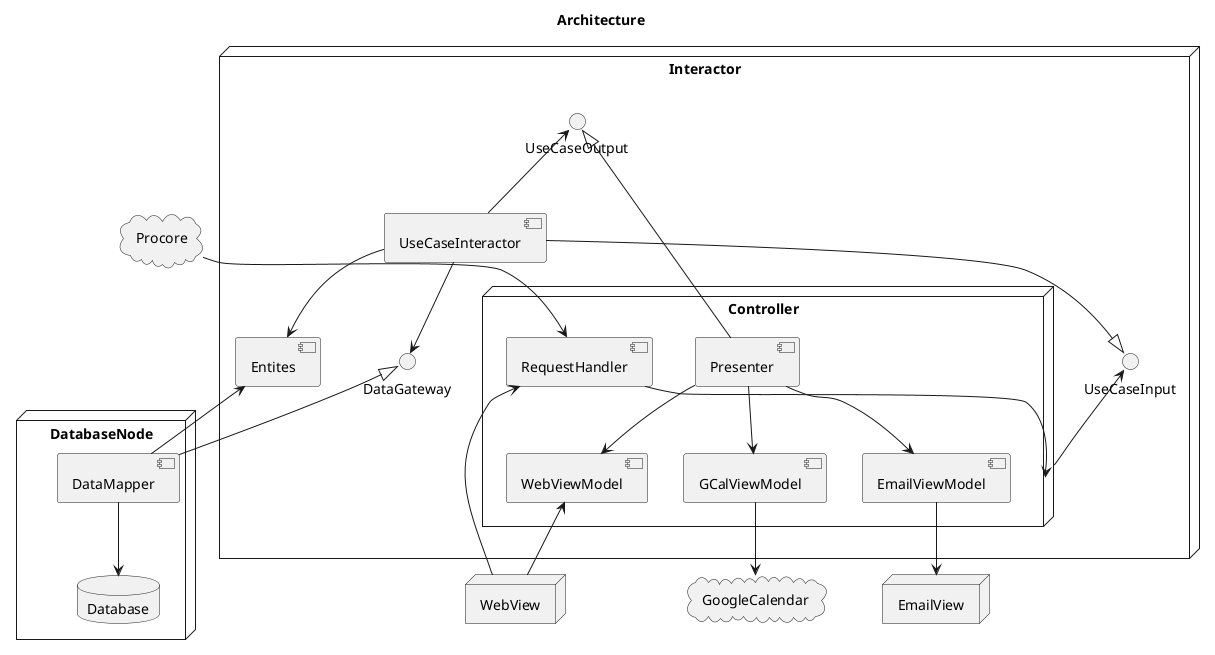 @startuml
title Architecture

cloud Procore
cloud GoogleCalendar

node DatabaseNode {
    database Database
    [DataMapper] --> Database
}

node WebView
node EmailView

node Interactor {
    [Entites] <-- [DataMapper]
    DataGateway <|-- [DataMapper]
    UseCaseInput <-- [Controller]
    [UseCaseInteractor] --|> UseCaseInput
    UseCaseOutput <-- [UseCaseInteractor]
    [UseCaseInteractor] --> [Entites]
    [UseCaseInteractor] --> DataGateway
}

node Controller {
    Procore --> [RequestHandler]
    WebView --> [RequestHandler]
    [RequestHandler] --> [Controller]
    [Presenter] --> [WebViewModel]
    [Presenter] --> [GCalViewModel]
    [Presenter] --> [EmailViewModel]
    [EmailViewModel] --> EmailView
    [WebViewModel] <-- WebView
    [GCalViewModel] --> GoogleCalendar
    UseCaseOutput <|-- [Presenter]
}



@enduml